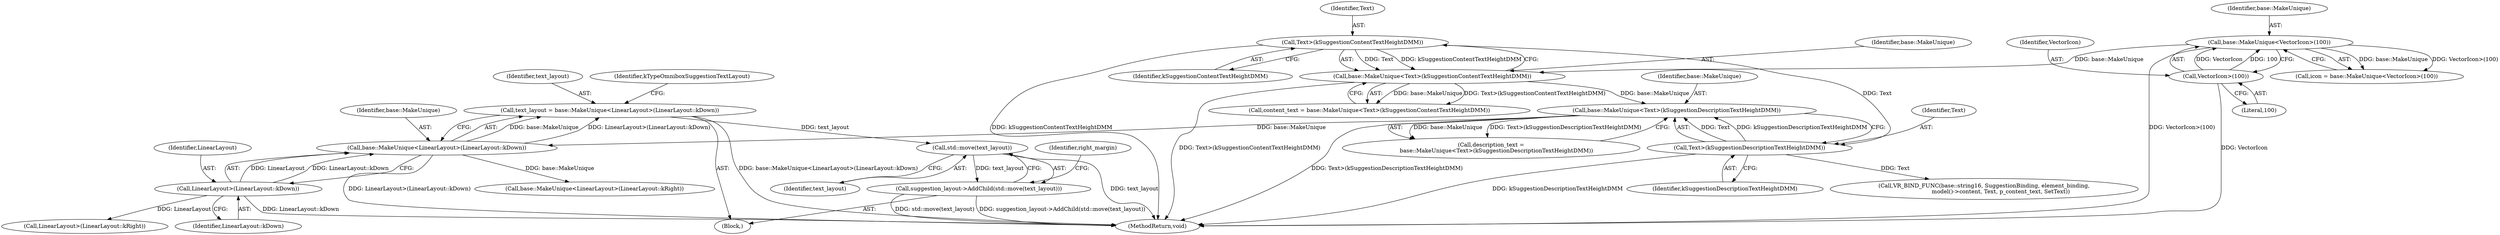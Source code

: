digraph "0_Chrome_a79e1bbb765af34d446e42d34cd00a312b381113@API" {
"1000249" [label="(Call,std::move(text_layout))"];
"1000209" [label="(Call,text_layout = base::MakeUnique<LinearLayout>(LinearLayout::kDown))"];
"1000211" [label="(Call,base::MakeUnique<LinearLayout>(LinearLayout::kDown))"];
"1000179" [label="(Call,base::MakeUnique<Text>(kSuggestionDescriptionTextHeightDMM))"];
"1000147" [label="(Call,base::MakeUnique<Text>(kSuggestionContentTextHeightDMM))"];
"1000109" [label="(Call,base::MakeUnique<VectorIcon>(100))"];
"1000111" [label="(Call,VectorIcon>(100))"];
"1000149" [label="(Call,Text>(kSuggestionContentTextHeightDMM))"];
"1000181" [label="(Call,Text>(kSuggestionDescriptionTextHeightDMM))"];
"1000213" [label="(Call,LinearLayout>(LinearLayout::kDown))"];
"1000248" [label="(Call,suggestion_layout->AddChild(std::move(text_layout)))"];
"1000209" [label="(Call,text_layout = base::MakeUnique<LinearLayout>(LinearLayout::kDown))"];
"1000177" [label="(Call,description_text =\n      base::MakeUnique<Text>(kSuggestionDescriptionTextHeightDMM))"];
"1000285" [label="(Call,VR_BIND_FUNC(base::string16, SuggestionBinding, element_binding,\n                   model()->content, Text, p_content_text, SetText))"];
"1000150" [label="(Identifier,Text)"];
"1000210" [label="(Identifier,text_layout)"];
"1000253" [label="(Identifier,right_margin)"];
"1000212" [label="(Identifier,base::MakeUnique)"];
"1000182" [label="(Identifier,Text)"];
"1000105" [label="(Block,)"];
"1000110" [label="(Identifier,base::MakeUnique)"];
"1000250" [label="(Identifier,text_layout)"];
"1000145" [label="(Call,content_text = base::MakeUnique<Text>(kSuggestionContentTextHeightDMM))"];
"1000211" [label="(Call,base::MakeUnique<LinearLayout>(LinearLayout::kDown))"];
"1000217" [label="(Identifier,kTypeOmniboxSuggestionTextLayout)"];
"1000214" [label="(Identifier,LinearLayout)"];
"1000183" [label="(Identifier,kSuggestionDescriptionTextHeightDMM)"];
"1000248" [label="(Call,suggestion_layout->AddChild(std::move(text_layout)))"];
"1000236" [label="(Call,base::MakeUnique<LinearLayout>(LinearLayout::kRight))"];
"1000249" [label="(Call,std::move(text_layout))"];
"1000213" [label="(Call,LinearLayout>(LinearLayout::kDown))"];
"1000107" [label="(Call,icon = base::MakeUnique<VectorIcon>(100))"];
"1000112" [label="(Identifier,VectorIcon)"];
"1000111" [label="(Call,VectorIcon>(100))"];
"1000332" [label="(MethodReturn,void)"];
"1000215" [label="(Identifier,LinearLayout::kDown)"];
"1000148" [label="(Identifier,base::MakeUnique)"];
"1000180" [label="(Identifier,base::MakeUnique)"];
"1000149" [label="(Call,Text>(kSuggestionContentTextHeightDMM))"];
"1000113" [label="(Literal,100)"];
"1000238" [label="(Call,LinearLayout>(LinearLayout::kRight))"];
"1000109" [label="(Call,base::MakeUnique<VectorIcon>(100))"];
"1000147" [label="(Call,base::MakeUnique<Text>(kSuggestionContentTextHeightDMM))"];
"1000179" [label="(Call,base::MakeUnique<Text>(kSuggestionDescriptionTextHeightDMM))"];
"1000181" [label="(Call,Text>(kSuggestionDescriptionTextHeightDMM))"];
"1000151" [label="(Identifier,kSuggestionContentTextHeightDMM)"];
"1000249" -> "1000248"  [label="AST: "];
"1000249" -> "1000250"  [label="CFG: "];
"1000250" -> "1000249"  [label="AST: "];
"1000248" -> "1000249"  [label="CFG: "];
"1000249" -> "1000332"  [label="DDG: text_layout"];
"1000249" -> "1000248"  [label="DDG: text_layout"];
"1000209" -> "1000249"  [label="DDG: text_layout"];
"1000209" -> "1000105"  [label="AST: "];
"1000209" -> "1000211"  [label="CFG: "];
"1000210" -> "1000209"  [label="AST: "];
"1000211" -> "1000209"  [label="AST: "];
"1000217" -> "1000209"  [label="CFG: "];
"1000209" -> "1000332"  [label="DDG: base::MakeUnique<LinearLayout>(LinearLayout::kDown)"];
"1000211" -> "1000209"  [label="DDG: base::MakeUnique"];
"1000211" -> "1000209"  [label="DDG: LinearLayout>(LinearLayout::kDown)"];
"1000211" -> "1000213"  [label="CFG: "];
"1000212" -> "1000211"  [label="AST: "];
"1000213" -> "1000211"  [label="AST: "];
"1000211" -> "1000332"  [label="DDG: LinearLayout>(LinearLayout::kDown)"];
"1000179" -> "1000211"  [label="DDG: base::MakeUnique"];
"1000213" -> "1000211"  [label="DDG: LinearLayout"];
"1000213" -> "1000211"  [label="DDG: LinearLayout::kDown"];
"1000211" -> "1000236"  [label="DDG: base::MakeUnique"];
"1000179" -> "1000177"  [label="AST: "];
"1000179" -> "1000181"  [label="CFG: "];
"1000180" -> "1000179"  [label="AST: "];
"1000181" -> "1000179"  [label="AST: "];
"1000177" -> "1000179"  [label="CFG: "];
"1000179" -> "1000332"  [label="DDG: Text>(kSuggestionDescriptionTextHeightDMM)"];
"1000179" -> "1000177"  [label="DDG: base::MakeUnique"];
"1000179" -> "1000177"  [label="DDG: Text>(kSuggestionDescriptionTextHeightDMM)"];
"1000147" -> "1000179"  [label="DDG: base::MakeUnique"];
"1000181" -> "1000179"  [label="DDG: Text"];
"1000181" -> "1000179"  [label="DDG: kSuggestionDescriptionTextHeightDMM"];
"1000147" -> "1000145"  [label="AST: "];
"1000147" -> "1000149"  [label="CFG: "];
"1000148" -> "1000147"  [label="AST: "];
"1000149" -> "1000147"  [label="AST: "];
"1000145" -> "1000147"  [label="CFG: "];
"1000147" -> "1000332"  [label="DDG: Text>(kSuggestionContentTextHeightDMM)"];
"1000147" -> "1000145"  [label="DDG: base::MakeUnique"];
"1000147" -> "1000145"  [label="DDG: Text>(kSuggestionContentTextHeightDMM)"];
"1000109" -> "1000147"  [label="DDG: base::MakeUnique"];
"1000149" -> "1000147"  [label="DDG: Text"];
"1000149" -> "1000147"  [label="DDG: kSuggestionContentTextHeightDMM"];
"1000109" -> "1000107"  [label="AST: "];
"1000109" -> "1000111"  [label="CFG: "];
"1000110" -> "1000109"  [label="AST: "];
"1000111" -> "1000109"  [label="AST: "];
"1000107" -> "1000109"  [label="CFG: "];
"1000109" -> "1000332"  [label="DDG: VectorIcon>(100)"];
"1000109" -> "1000107"  [label="DDG: base::MakeUnique"];
"1000109" -> "1000107"  [label="DDG: VectorIcon>(100)"];
"1000111" -> "1000109"  [label="DDG: VectorIcon"];
"1000111" -> "1000109"  [label="DDG: 100"];
"1000111" -> "1000113"  [label="CFG: "];
"1000112" -> "1000111"  [label="AST: "];
"1000113" -> "1000111"  [label="AST: "];
"1000111" -> "1000332"  [label="DDG: VectorIcon"];
"1000149" -> "1000151"  [label="CFG: "];
"1000150" -> "1000149"  [label="AST: "];
"1000151" -> "1000149"  [label="AST: "];
"1000149" -> "1000332"  [label="DDG: kSuggestionContentTextHeightDMM"];
"1000149" -> "1000181"  [label="DDG: Text"];
"1000181" -> "1000183"  [label="CFG: "];
"1000182" -> "1000181"  [label="AST: "];
"1000183" -> "1000181"  [label="AST: "];
"1000181" -> "1000332"  [label="DDG: kSuggestionDescriptionTextHeightDMM"];
"1000181" -> "1000285"  [label="DDG: Text"];
"1000213" -> "1000215"  [label="CFG: "];
"1000214" -> "1000213"  [label="AST: "];
"1000215" -> "1000213"  [label="AST: "];
"1000213" -> "1000332"  [label="DDG: LinearLayout::kDown"];
"1000213" -> "1000238"  [label="DDG: LinearLayout"];
"1000248" -> "1000105"  [label="AST: "];
"1000253" -> "1000248"  [label="CFG: "];
"1000248" -> "1000332"  [label="DDG: suggestion_layout->AddChild(std::move(text_layout))"];
"1000248" -> "1000332"  [label="DDG: std::move(text_layout)"];
}
